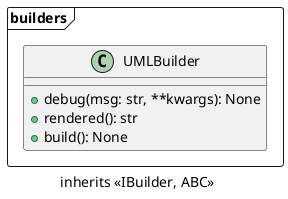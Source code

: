 @startuml
skinparam linetype ortho
!pragma teoz true

frame builders {
  class UMLBuilder {
    + debug(msg: str, **kwargs): None
    + rendered(): str
    + build(): None
  }
}

caption "inherits <<IBuilder, ABC>>"

@enduml
